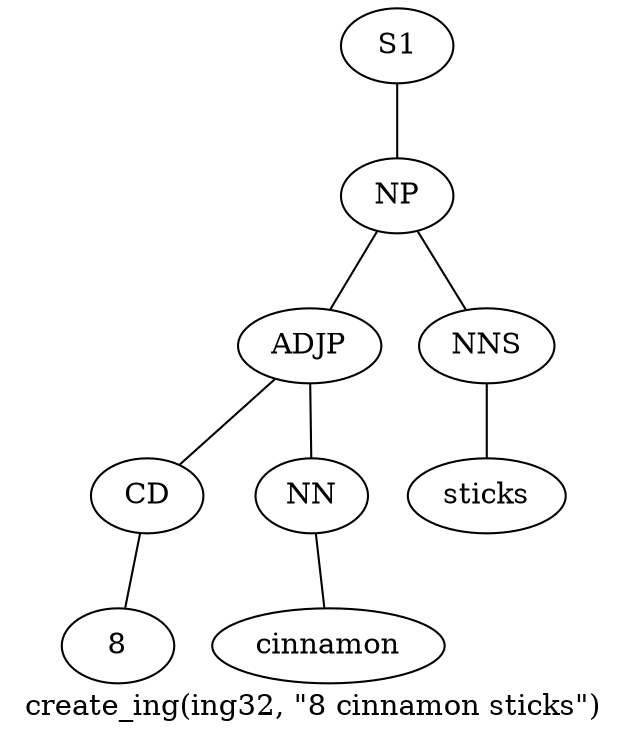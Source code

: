 graph SyntaxGraph {
	label = "create_ing(ing32, \"8 cinnamon sticks\")";
	Node0 [label="S1"];
	Node1 [label="NP"];
	Node2 [label="ADJP"];
	Node3 [label="CD"];
	Node4 [label="8"];
	Node5 [label="NN"];
	Node6 [label="cinnamon"];
	Node7 [label="NNS"];
	Node8 [label="sticks"];

	Node0 -- Node1;
	Node1 -- Node2;
	Node1 -- Node7;
	Node2 -- Node3;
	Node2 -- Node5;
	Node3 -- Node4;
	Node5 -- Node6;
	Node7 -- Node8;
}